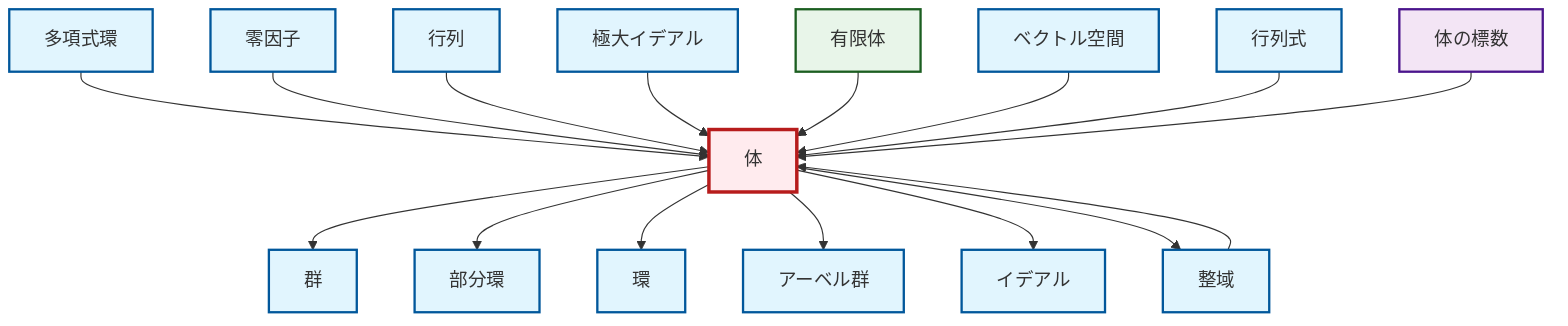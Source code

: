 graph TD
    classDef definition fill:#e1f5fe,stroke:#01579b,stroke-width:2px
    classDef theorem fill:#f3e5f5,stroke:#4a148c,stroke-width:2px
    classDef axiom fill:#fff3e0,stroke:#e65100,stroke-width:2px
    classDef example fill:#e8f5e9,stroke:#1b5e20,stroke-width:2px
    classDef current fill:#ffebee,stroke:#b71c1c,stroke-width:3px
    def-ring["環"]:::definition
    def-matrix["行列"]:::definition
    def-abelian-group["アーベル群"]:::definition
    def-subring["部分環"]:::definition
    def-field["体"]:::definition
    def-zero-divisor["零因子"]:::definition
    thm-field-characteristic["体の標数"]:::theorem
    def-polynomial-ring["多項式環"]:::definition
    def-integral-domain["整域"]:::definition
    def-vector-space["ベクトル空間"]:::definition
    ex-finite-field["有限体"]:::example
    def-ideal["イデアル"]:::definition
    def-maximal-ideal["極大イデアル"]:::definition
    def-group["群"]:::definition
    def-determinant["行列式"]:::definition
    def-polynomial-ring --> def-field
    def-field --> def-group
    def-zero-divisor --> def-field
    def-matrix --> def-field
    def-maximal-ideal --> def-field
    ex-finite-field --> def-field
    def-vector-space --> def-field
    def-field --> def-subring
    def-integral-domain --> def-field
    def-field --> def-ring
    def-field --> def-abelian-group
    def-determinant --> def-field
    def-field --> def-ideal
    thm-field-characteristic --> def-field
    def-field --> def-integral-domain
    class def-field current